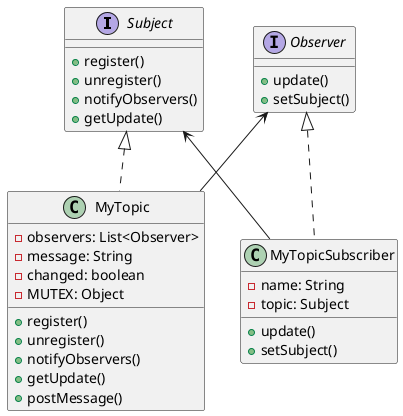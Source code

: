 @startuml
Interface Subject{
	+register()
	+unregister()
	+notifyObservers()
	+getUpdate()
}
Interface Observer{
	+update()
	+setSubject()
}
class MyTopic{
	-observers: List<Observer>
	-message: String
	-changed: boolean
	-MUTEX: Object
	+register()
	+unregister()
	+notifyObservers()
	+getUpdate()
	+postMessage()
}
class MyTopicSubscriber{
	-name: String
	-topic: Subject
	+update()
	+setSubject()
}
MyTopicSubscriber -up-> Subject
MyTopicSubscriber .up.|> Observer
MyTopic -up-> Observer
MyTopic .up.|> Subject
@enduml
